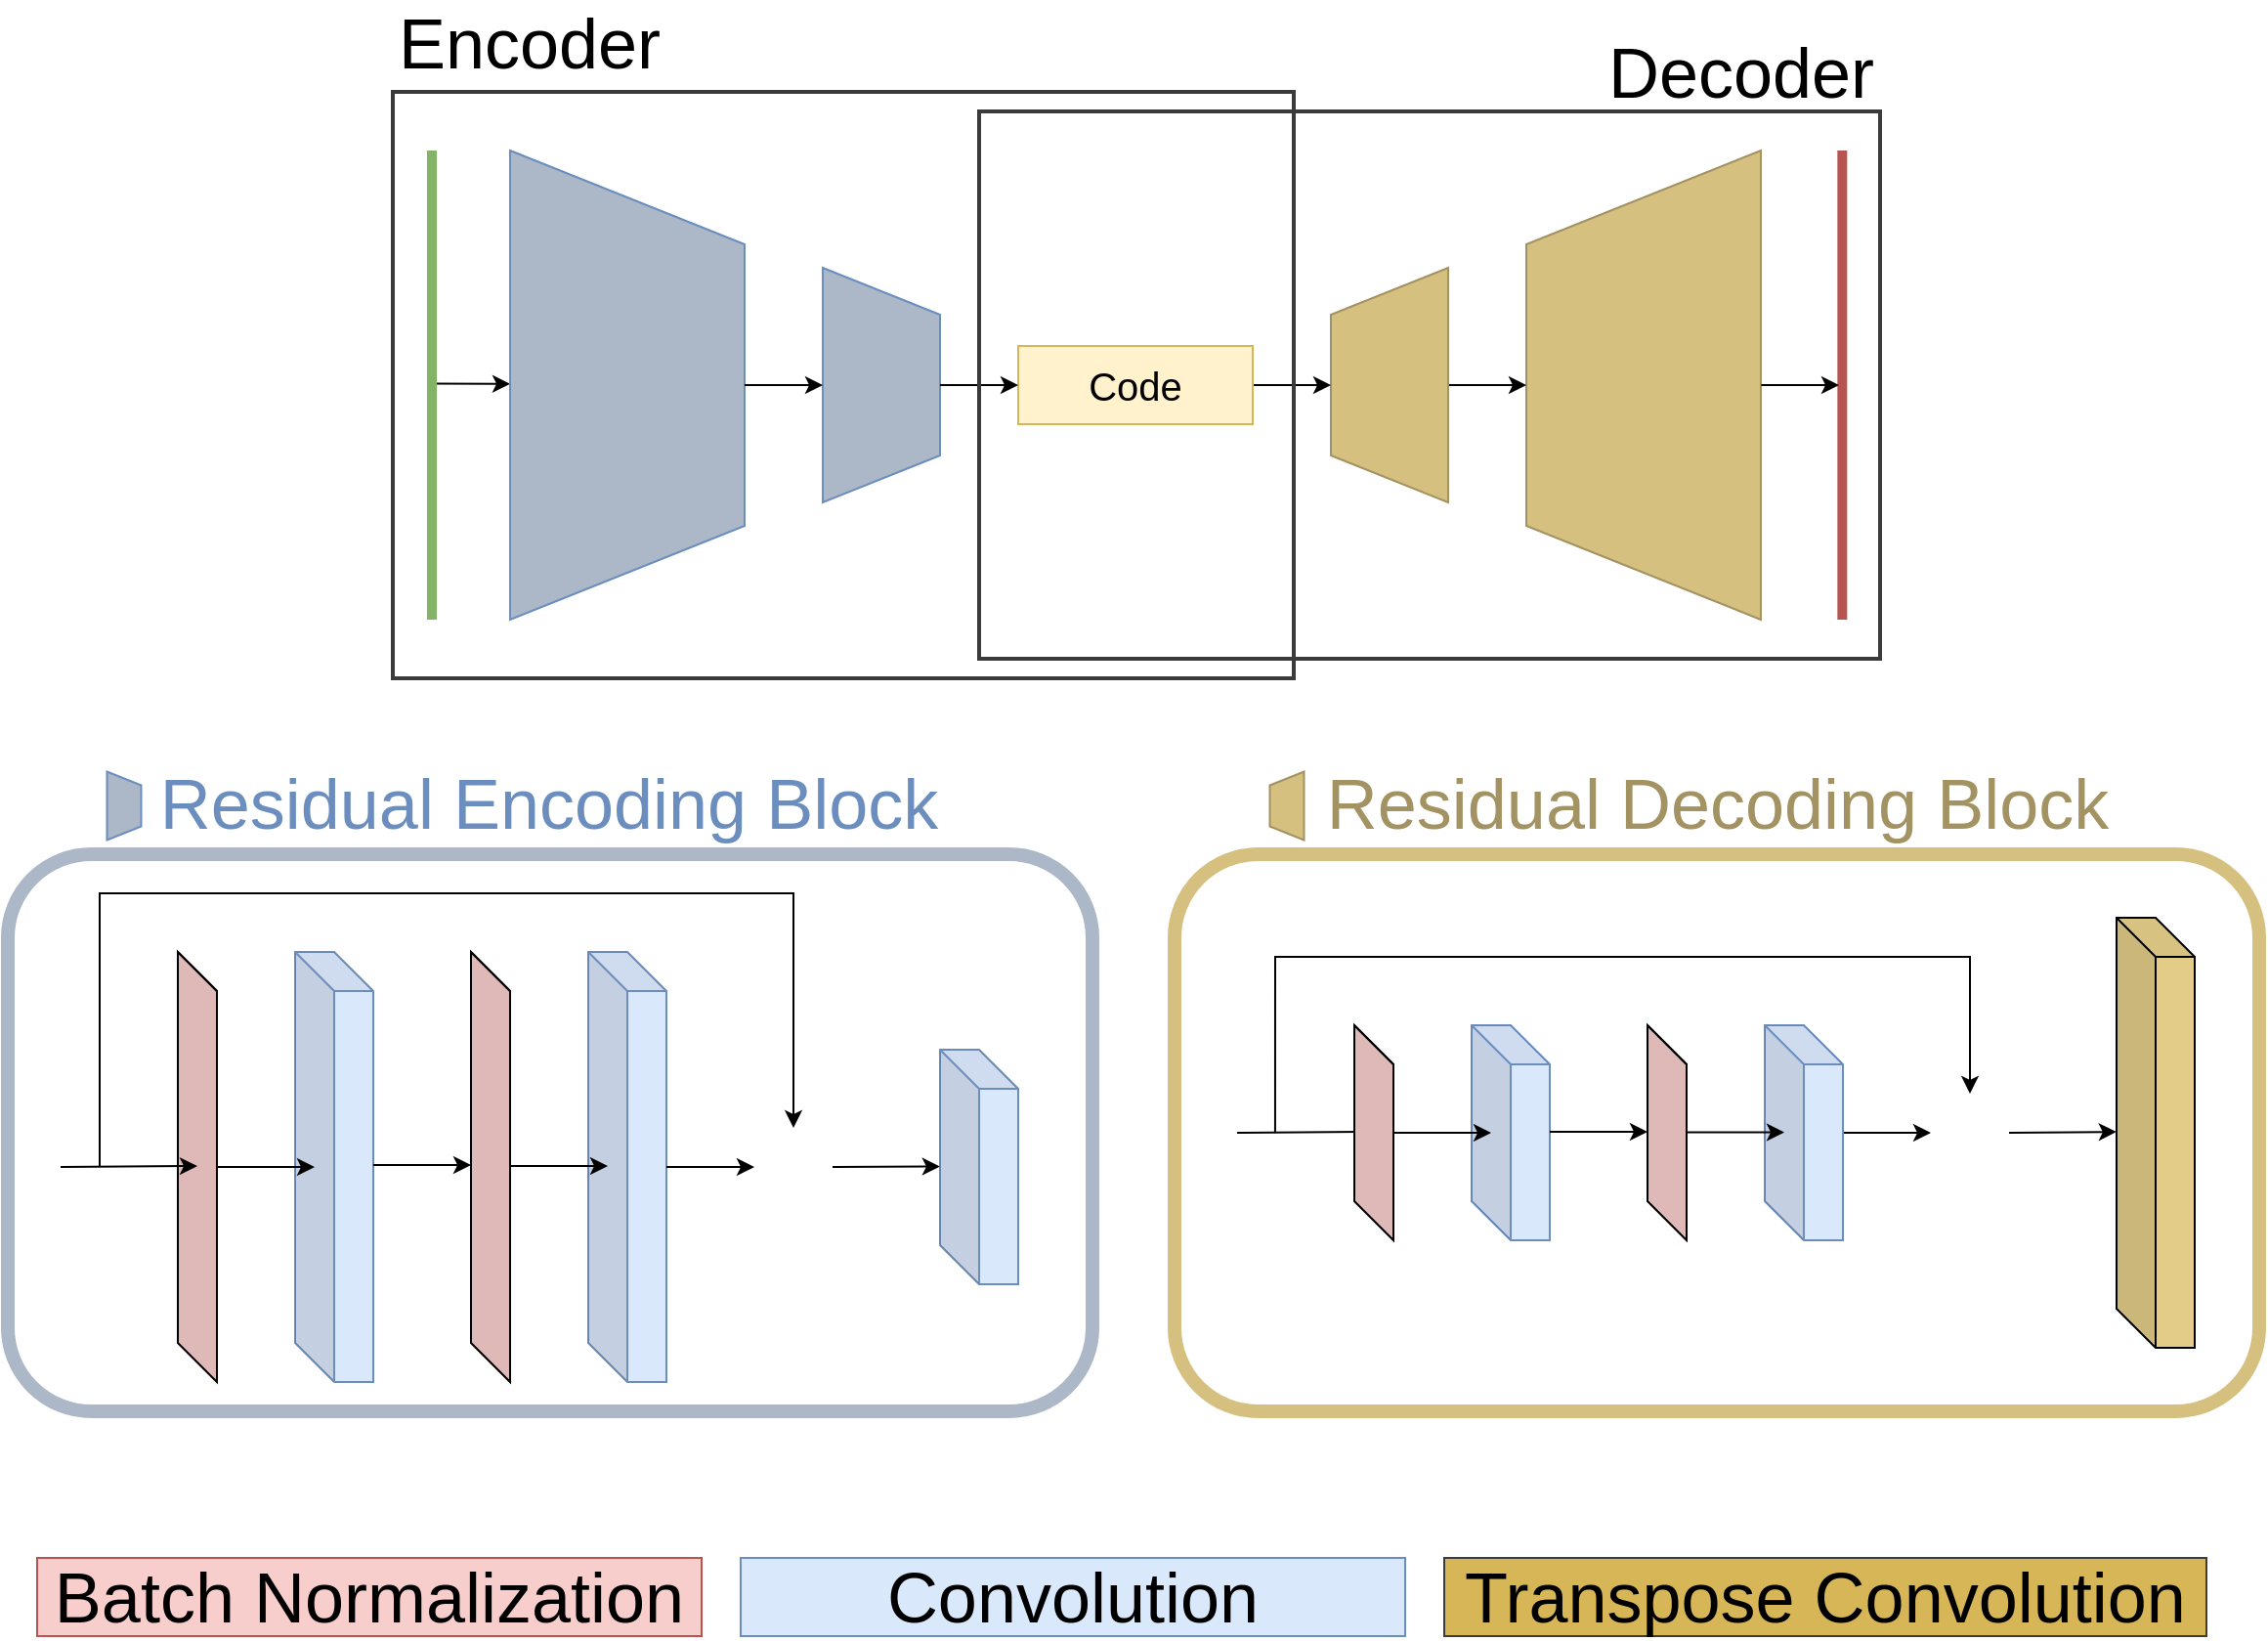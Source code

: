 <mxfile version="10.6.7" type="device"><diagram id="oXS4wSg48-daORT3riuJ" name="Page-1"><mxGraphModel dx="1522" dy="821" grid="1" gridSize="10" guides="1" tooltips="1" connect="1" arrows="1" fold="1" page="1" pageScale="1" pageWidth="6000" pageHeight="1100" math="0" shadow="0"><root><mxCell id="0"/><mxCell id="1" parent="0"/><mxCell id="K8d399S13BW9uVaaDhum-1" value="" style="shape=cube;whiteSpace=wrap;html=1;boundedLbl=1;backgroundOutline=1;darkOpacity=0.05;darkOpacity2=0.1;fillColor=#F8CECC;" parent="1" vertex="1"><mxGeometry x="90" y="570" width="20" height="220" as="geometry"/></mxCell><mxCell id="K8d399S13BW9uVaaDhum-135" value="" style="shape=cube;whiteSpace=wrap;html=1;boundedLbl=1;backgroundOutline=1;darkOpacity=0.05;darkOpacity2=0.1;fillColor=#dae8fc;strokeColor=#6c8ebf;" parent="1" vertex="1"><mxGeometry x="150" y="570" width="40" height="220" as="geometry"/></mxCell><mxCell id="K8d399S13BW9uVaaDhum-138" value="" style="endArrow=classic;html=1;" parent="1" edge="1"><mxGeometry width="50" height="50" relative="1" as="geometry"><mxPoint x="190" y="679" as="sourcePoint"/><mxPoint x="240" y="679" as="targetPoint"/></mxGeometry></mxCell><mxCell id="K8d399S13BW9uVaaDhum-139" value="" style="shape=cube;whiteSpace=wrap;html=1;boundedLbl=1;backgroundOutline=1;darkOpacity=0.05;darkOpacity2=0.1;fillColor=#dae8fc;strokeColor=#6c8ebf;" parent="1" vertex="1"><mxGeometry x="300" y="570" width="40" height="220" as="geometry"/></mxCell><mxCell id="K8d399S13BW9uVaaDhum-140" value="" style="shape=cube;whiteSpace=wrap;html=1;boundedLbl=1;backgroundOutline=1;darkOpacity=0.05;darkOpacity2=0.1;fillColor=#dae8fc;strokeColor=#6c8ebf;" parent="1" vertex="1"><mxGeometry x="480" y="620" width="40" height="120" as="geometry"/></mxCell><mxCell id="K8d399S13BW9uVaaDhum-143" value="" style="shape=image;html=1;verticalAlign=top;verticalLabelPosition=bottom;labelBackgroundColor=#ffffff;imageAspect=0;aspect=fixed;image=https://cdn4.iconfinder.com/data/icons/ionicons/512/icon-ios7-plus-outline-128.png" parent="1" vertex="1"><mxGeometry x="385" y="660" width="40" height="40" as="geometry"/></mxCell><mxCell id="K8d399S13BW9uVaaDhum-145" value="" style="endArrow=classic;html=1;" parent="1" edge="1"><mxGeometry width="50" height="50" relative="1" as="geometry"><mxPoint x="260" y="679.5" as="sourcePoint"/><mxPoint x="310" y="679.5" as="targetPoint"/></mxGeometry></mxCell><mxCell id="K8d399S13BW9uVaaDhum-153" value="" style="endArrow=classic;html=1;entryX=0;entryY=0.5;entryDx=0;entryDy=0;" parent="1" target="K8d399S13BW9uVaaDhum-143" edge="1"><mxGeometry width="50" height="50" relative="1" as="geometry"><mxPoint x="340" y="680" as="sourcePoint"/><mxPoint x="380" y="680" as="targetPoint"/></mxGeometry></mxCell><mxCell id="K8d399S13BW9uVaaDhum-155" value="" style="endArrow=classic;html=1;entryX=-0.002;entryY=0.498;entryDx=0;entryDy=0;entryPerimeter=0;" parent="1" target="K8d399S13BW9uVaaDhum-140" edge="1"><mxGeometry width="50" height="50" relative="1" as="geometry"><mxPoint x="425" y="680" as="sourcePoint"/><mxPoint x="475" y="680" as="targetPoint"/></mxGeometry></mxCell><mxCell id="K8d399S13BW9uVaaDhum-73" value="" style="endArrow=classic;html=1;" parent="1" edge="1"><mxGeometry width="50" height="50" relative="1" as="geometry"><mxPoint x="110" y="680" as="sourcePoint"/><mxPoint x="160" y="680" as="targetPoint"/></mxGeometry></mxCell><mxCell id="K8d399S13BW9uVaaDhum-157" value="" style="endArrow=classic;html=1;" parent="1" edge="1"><mxGeometry width="50" height="50" relative="1" as="geometry"><mxPoint x="30" y="680" as="sourcePoint"/><mxPoint x="100" y="679.5" as="targetPoint"/></mxGeometry></mxCell><mxCell id="K8d399S13BW9uVaaDhum-141" style="edgeStyle=orthogonalEdgeStyle;orthogonalLoop=1;jettySize=auto;html=1;entryX=0.5;entryY=0;entryDx=0;entryDy=0;endArrow=classic;endFill=1;rounded=0;" parent="1" target="K8d399S13BW9uVaaDhum-143" edge="1"><mxGeometry relative="1" as="geometry"><mxPoint x="50" y="680" as="sourcePoint"/><Array as="points"><mxPoint x="50" y="540"/><mxPoint x="405" y="540"/></Array></mxGeometry></mxCell><mxCell id="K8d399S13BW9uVaaDhum-158" value="" style="shape=cube;whiteSpace=wrap;html=1;boundedLbl=1;backgroundOutline=1;darkOpacity=0.05;darkOpacity2=0.1;fillColor=#F8CECC;" parent="1" vertex="1"><mxGeometry x="240" y="570" width="20" height="220" as="geometry"/></mxCell><mxCell id="K8d399S13BW9uVaaDhum-175" value="" style="rounded=1;whiteSpace=wrap;html=1;strokeColor=#ACB7C7;strokeWidth=7;fillColor=none;" parent="1" vertex="1"><mxGeometry x="3" y="520" width="555" height="285" as="geometry"/></mxCell><mxCell id="K8d399S13BW9uVaaDhum-178" value="&lt;font style=&quot;font-size: 36px&quot;&gt;Residual Encoding Block&lt;/font&gt;" style="text;html=1;strokeColor=none;fillColor=none;align=center;verticalAlign=middle;whiteSpace=wrap;rounded=0;fontSize=48;fontColor=#6C8EBF;" parent="1" vertex="1"><mxGeometry x="40" y="460" width="480" height="60" as="geometry"/></mxCell><mxCell id="VNUlfQhbOvbnG0Nylnu0-11" value="" style="group" vertex="1" connectable="0" parent="1"><mxGeometry x="18" y="880" width="1110" height="40" as="geometry"/></mxCell><mxCell id="VNUlfQhbOvbnG0Nylnu0-1" value="Batch Normalization" style="text;html=1;strokeColor=#b85450;fillColor=#f8cecc;align=center;verticalAlign=middle;whiteSpace=wrap;rounded=0;fontSize=36;" vertex="1" parent="VNUlfQhbOvbnG0Nylnu0-11"><mxGeometry width="340" height="40" as="geometry"/></mxCell><mxCell id="VNUlfQhbOvbnG0Nylnu0-2" value="Convolution" style="text;html=1;strokeColor=#6c8ebf;fillColor=#dae8fc;align=center;verticalAlign=middle;whiteSpace=wrap;rounded=0;fontSize=36;" vertex="1" parent="VNUlfQhbOvbnG0Nylnu0-11"><mxGeometry x="360" width="340" height="40" as="geometry"/></mxCell><mxCell id="VNUlfQhbOvbnG0Nylnu0-3" value="Transpose Convolution" style="text;html=1;strokeColor=#3B3B3B;fillColor=#D6B656;align=center;verticalAlign=middle;whiteSpace=wrap;rounded=0;fontSize=36;" vertex="1" parent="VNUlfQhbOvbnG0Nylnu0-11"><mxGeometry x="720" width="390" height="40" as="geometry"/></mxCell><mxCell id="K8d399S13BW9uVaaDhum-163" value="" style="shape=cube;whiteSpace=wrap;html=1;boundedLbl=1;backgroundOutline=1;darkOpacity=0.05;darkOpacity2=0.1;fillColor=#E3CC88;" parent="1" vertex="1"><mxGeometry x="1082" y="552.5" width="40" height="220" as="geometry"/></mxCell><mxCell id="K8d399S13BW9uVaaDhum-164" value="" style="shape=image;html=1;verticalAlign=top;verticalLabelPosition=bottom;labelBackgroundColor=#ffffff;imageAspect=0;aspect=fixed;image=https://cdn4.iconfinder.com/data/icons/ionicons/512/icon-ios7-plus-outline-128.png" parent="1" vertex="1"><mxGeometry x="987" y="642.5" width="40" height="40" as="geometry"/></mxCell><mxCell id="K8d399S13BW9uVaaDhum-166" value="" style="endArrow=classic;html=1;entryX=0;entryY=0.5;entryDx=0;entryDy=0;" parent="1" target="K8d399S13BW9uVaaDhum-164" edge="1"><mxGeometry width="50" height="50" relative="1" as="geometry"><mxPoint x="942" y="662.5" as="sourcePoint"/><mxPoint x="982" y="662.5" as="targetPoint"/></mxGeometry></mxCell><mxCell id="K8d399S13BW9uVaaDhum-167" value="" style="endArrow=classic;html=1;entryX=-0.002;entryY=0.498;entryDx=0;entryDy=0;entryPerimeter=0;" parent="1" target="K8d399S13BW9uVaaDhum-163" edge="1"><mxGeometry width="50" height="50" relative="1" as="geometry"><mxPoint x="1027" y="662.5" as="sourcePoint"/><mxPoint x="1077" y="662.5" as="targetPoint"/></mxGeometry></mxCell><mxCell id="K8d399S13BW9uVaaDhum-169" value="" style="endArrow=classic;html=1;" parent="1" edge="1"><mxGeometry width="50" height="50" relative="1" as="geometry"><mxPoint x="632" y="662.5" as="sourcePoint"/><mxPoint x="702" y="662" as="targetPoint"/></mxGeometry></mxCell><mxCell id="K8d399S13BW9uVaaDhum-170" style="edgeStyle=orthogonalEdgeStyle;orthogonalLoop=1;jettySize=auto;html=1;entryX=0.5;entryY=0;entryDx=0;entryDy=0;endArrow=classic;endFill=1;rounded=0;" parent="1" target="K8d399S13BW9uVaaDhum-164" edge="1"><mxGeometry relative="1" as="geometry"><mxPoint x="651.471" y="662.618" as="sourcePoint"/><Array as="points"><mxPoint x="651" y="572.5"/><mxPoint x="1007" y="572.5"/></Array></mxGeometry></mxCell><mxCell id="K8d399S13BW9uVaaDhum-159" value="" style="shape=cube;whiteSpace=wrap;html=1;boundedLbl=1;backgroundOutline=1;darkOpacity=0.05;darkOpacity2=0.1;fillColor=#F8CECC;" parent="1" vertex="1"><mxGeometry x="692" y="607.5" width="20" height="110" as="geometry"/></mxCell><mxCell id="K8d399S13BW9uVaaDhum-160" value="" style="shape=cube;whiteSpace=wrap;html=1;boundedLbl=1;backgroundOutline=1;darkOpacity=0.05;darkOpacity2=0.1;fillColor=#dae8fc;strokeColor=#6c8ebf;" parent="1" vertex="1"><mxGeometry x="752" y="607.5" width="40" height="110" as="geometry"/></mxCell><mxCell id="K8d399S13BW9uVaaDhum-161" value="" style="endArrow=classic;html=1;" parent="1" edge="1"><mxGeometry width="50" height="50" relative="1" as="geometry"><mxPoint x="792" y="662" as="sourcePoint"/><mxPoint x="842" y="662" as="targetPoint"/></mxGeometry></mxCell><mxCell id="K8d399S13BW9uVaaDhum-162" value="" style="shape=cube;whiteSpace=wrap;html=1;boundedLbl=1;backgroundOutline=1;darkOpacity=0.05;darkOpacity2=0.1;fillColor=#dae8fc;strokeColor=#6c8ebf;" parent="1" vertex="1"><mxGeometry x="902" y="607.5" width="40" height="110" as="geometry"/></mxCell><mxCell id="K8d399S13BW9uVaaDhum-165" value="" style="endArrow=classic;html=1;" parent="1" edge="1"><mxGeometry width="50" height="50" relative="1" as="geometry"><mxPoint x="862" y="662.25" as="sourcePoint"/><mxPoint x="912" y="662.25" as="targetPoint"/></mxGeometry></mxCell><mxCell id="K8d399S13BW9uVaaDhum-168" value="" style="endArrow=classic;html=1;" parent="1" edge="1"><mxGeometry width="50" height="50" relative="1" as="geometry"><mxPoint x="712" y="662.5" as="sourcePoint"/><mxPoint x="762" y="662.5" as="targetPoint"/></mxGeometry></mxCell><mxCell id="K8d399S13BW9uVaaDhum-171" value="" style="shape=cube;whiteSpace=wrap;html=1;boundedLbl=1;backgroundOutline=1;darkOpacity=0.05;darkOpacity2=0.1;fillColor=#F8CECC;" parent="1" vertex="1"><mxGeometry x="842" y="607.5" width="20" height="110" as="geometry"/></mxCell><mxCell id="K8d399S13BW9uVaaDhum-176" value="" style="rounded=1;whiteSpace=wrap;html=1;strokeColor=#D6C080;strokeWidth=7;fillColor=none;" parent="1" vertex="1"><mxGeometry x="600" y="520" width="555" height="285" as="geometry"/></mxCell><mxCell id="K8d399S13BW9uVaaDhum-180" value="&lt;font style=&quot;font-size: 36px&quot;&gt;Residual Decoding Block&lt;/font&gt;" style="text;html=1;strokeColor=none;fillColor=none;align=center;verticalAlign=middle;whiteSpace=wrap;rounded=0;fontSize=48;fontColor=#A39262;" parent="1" vertex="1"><mxGeometry x="637.5" y="460" width="480" height="60" as="geometry"/></mxCell><mxCell id="VNUlfQhbOvbnG0Nylnu0-18" style="edgeStyle=none;curved=1;orthogonalLoop=1;jettySize=auto;html=1;exitX=0.5;exitY=0;exitDx=0;exitDy=0;endArrow=classic;endFill=1;" edge="1" parent="1"><mxGeometry relative="1" as="geometry"><mxPoint x="220.238" y="279.31" as="sourcePoint"/><mxPoint x="260" y="279.418" as="targetPoint"/></mxGeometry></mxCell><mxCell id="K8d399S13BW9uVaaDhum-127" value="" style="shape=trapezoid;perimeter=trapezoidPerimeter;whiteSpace=wrap;html=1;rotation=90;fillColor=#ACB7C7;strokeColor=#6c8ebf;" parent="1" vertex="1"><mxGeometry x="200" y="220" width="240" height="120" as="geometry"/></mxCell><mxCell id="K8d399S13BW9uVaaDhum-129" value="" style="shape=trapezoid;perimeter=trapezoidPerimeter;whiteSpace=wrap;html=1;rotation=90;fillColor=#ACB7C7;strokeColor=#6c8ebf;" parent="1" vertex="1"><mxGeometry x="390" y="250" width="120" height="60" as="geometry"/></mxCell><mxCell id="K8d399S13BW9uVaaDhum-126" style="edgeStyle=none;curved=1;orthogonalLoop=1;jettySize=auto;html=1;exitX=0.5;exitY=0;exitDx=0;exitDy=0;endArrow=classic;endFill=1;" parent="1" source="K8d399S13BW9uVaaDhum-127" target="K8d399S13BW9uVaaDhum-129" edge="1"><mxGeometry relative="1" as="geometry"/></mxCell><mxCell id="K8d399S13BW9uVaaDhum-130" value="" style="shape=trapezoid;perimeter=trapezoidPerimeter;whiteSpace=wrap;html=1;rotation=90;flipH=1;flipV=1;fillColor=#D6C080;strokeColor=#A39262;" parent="1" vertex="1"><mxGeometry x="720" y="220" width="240" height="120" as="geometry"/></mxCell><mxCell id="K8d399S13BW9uVaaDhum-131" style="edgeStyle=none;curved=1;orthogonalLoop=1;jettySize=auto;html=1;exitX=0.5;exitY=0;exitDx=0;exitDy=0;endArrow=classic;endFill=1;" parent="1" source="K8d399S13BW9uVaaDhum-132" target="K8d399S13BW9uVaaDhum-130" edge="1"><mxGeometry relative="1" as="geometry"/></mxCell><mxCell id="K8d399S13BW9uVaaDhum-132" value="" style="shape=trapezoid;perimeter=trapezoidPerimeter;whiteSpace=wrap;html=1;rotation=90;flipH=1;flipV=1;fillColor=#D6C080;strokeColor=#A39262;" parent="1" vertex="1"><mxGeometry x="650" y="250" width="120" height="60" as="geometry"/></mxCell><mxCell id="K8d399S13BW9uVaaDhum-133" style="edgeStyle=none;curved=1;orthogonalLoop=1;jettySize=auto;html=1;exitX=1;exitY=0.5;exitDx=0;exitDy=0;endArrow=classic;endFill=1;" parent="1" source="K8d399S13BW9uVaaDhum-134" target="K8d399S13BW9uVaaDhum-132" edge="1"><mxGeometry relative="1" as="geometry"/></mxCell><mxCell id="K8d399S13BW9uVaaDhum-134" value="&lt;font style=&quot;font-size: 20px&quot;&gt;Code&lt;/font&gt;" style="rounded=0;whiteSpace=wrap;html=1;fillColor=#fff2cc;strokeColor=#d6b656;" parent="1" vertex="1"><mxGeometry x="520" y="260" width="120" height="40" as="geometry"/></mxCell><mxCell id="K8d399S13BW9uVaaDhum-128" style="edgeStyle=none;curved=1;orthogonalLoop=1;jettySize=auto;html=1;exitX=0.5;exitY=0;exitDx=0;exitDy=0;endArrow=classic;endFill=1;" parent="1" source="K8d399S13BW9uVaaDhum-129" target="K8d399S13BW9uVaaDhum-134" edge="1"><mxGeometry relative="1" as="geometry"/></mxCell><mxCell id="VNUlfQhbOvbnG0Nylnu0-16" value="" style="endArrow=none;html=1;fontSize=36;strokeWidth=5;fillColor=#d5e8d4;strokeColor=#82b366;comic=0;" edge="1" parent="1"><mxGeometry width="50" height="50" relative="1" as="geometry"><mxPoint x="220" y="400" as="sourcePoint"/><mxPoint x="220" y="160" as="targetPoint"/></mxGeometry></mxCell><mxCell id="VNUlfQhbOvbnG0Nylnu0-19" value="" style="endArrow=none;html=1;fontSize=36;strokeWidth=5;fillColor=#f8cecc;strokeColor=#b85450;" edge="1" parent="1"><mxGeometry width="50" height="50" relative="1" as="geometry"><mxPoint x="941.667" y="400" as="sourcePoint"/><mxPoint x="941.667" y="160" as="targetPoint"/></mxGeometry></mxCell><mxCell id="VNUlfQhbOvbnG0Nylnu0-20" style="edgeStyle=none;curved=1;orthogonalLoop=1;jettySize=auto;html=1;exitX=0.5;exitY=0;exitDx=0;exitDy=0;endArrow=classic;endFill=1;" edge="1" parent="1"><mxGeometry relative="1" as="geometry"><mxPoint x="900.2" y="280" as="sourcePoint"/><mxPoint x="940" y="280" as="targetPoint"/></mxGeometry></mxCell><mxCell id="VNUlfQhbOvbnG0Nylnu0-25" value="" style="shape=trapezoid;perimeter=trapezoidPerimeter;whiteSpace=wrap;html=1;rotation=90;fillColor=#ACB7C7;strokeColor=#6c8ebf;aspect=fixed;" vertex="1" parent="1"><mxGeometry x="45" y="486.5" width="35" height="17.5" as="geometry"/></mxCell><mxCell id="VNUlfQhbOvbnG0Nylnu0-26" value="" style="shape=trapezoid;perimeter=trapezoidPerimeter;whiteSpace=wrap;html=1;rotation=90;flipH=1;flipV=1;fillColor=#D6C080;strokeColor=#A39262;aspect=fixed;" vertex="1" parent="1"><mxGeometry x="640" y="486.5" width="35" height="17.5" as="geometry"/></mxCell><mxCell id="VNUlfQhbOvbnG0Nylnu0-27" value="" style="rounded=0;whiteSpace=wrap;html=1;strokeColor=#3B3B3B;fillColor=none;fontSize=36;strokeWidth=2;" vertex="1" parent="1"><mxGeometry x="500" y="140" width="461" height="280" as="geometry"/></mxCell><mxCell id="VNUlfQhbOvbnG0Nylnu0-30" value="" style="rounded=0;whiteSpace=wrap;html=1;strokeColor=#3B3B3B;fillColor=none;fontSize=36;strokeWidth=2;" vertex="1" parent="1"><mxGeometry x="200" y="130" width="461" height="300" as="geometry"/></mxCell><mxCell id="VNUlfQhbOvbnG0Nylnu0-31" value="Encoder" style="text;html=1;strokeColor=none;fillColor=none;align=center;verticalAlign=middle;whiteSpace=wrap;rounded=0;fontSize=36;" vertex="1" parent="1"><mxGeometry x="200" y="90" width="140" height="30" as="geometry"/></mxCell><mxCell id="VNUlfQhbOvbnG0Nylnu0-32" value="Decoder" style="text;html=1;strokeColor=none;fillColor=none;align=center;verticalAlign=middle;whiteSpace=wrap;rounded=0;fontSize=36;" vertex="1" parent="1"><mxGeometry x="820" y="105" width="140" height="30" as="geometry"/></mxCell></root></mxGraphModel></diagram></mxfile>